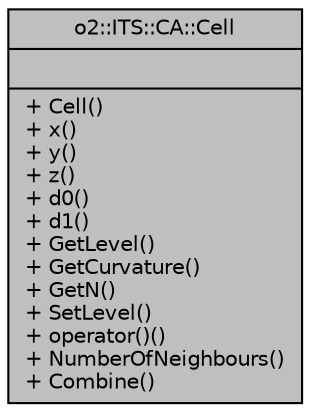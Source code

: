digraph "o2::ITS::CA::Cell"
{
 // INTERACTIVE_SVG=YES
  bgcolor="transparent";
  edge [fontname="Helvetica",fontsize="10",labelfontname="Helvetica",labelfontsize="10"];
  node [fontname="Helvetica",fontsize="10",shape=record];
  Node1 [label="{o2::ITS::CA::Cell\n||+ Cell()\l+ x()\l+ y()\l+ z()\l+ d0()\l+ d1()\l+ GetLevel()\l+ GetCurvature()\l+ GetN()\l+ SetLevel()\l+ operator()()\l+ NumberOfNeighbours()\l+ Combine()\l}",height=0.2,width=0.4,color="black", fillcolor="grey75", style="filled" fontcolor="black"];
}
